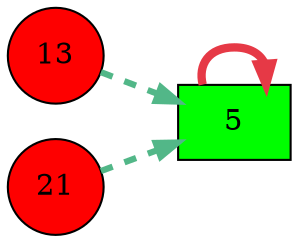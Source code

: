 digraph G{
rankdir=LR;
13 [style=filled, shape=circle, fillcolor="#fe0000", label="13"];
21 [style=filled, shape=circle, fillcolor="#fe0000", label="21"];
5 [style=filled, shape=box, fillcolor="#00fe00", label="5"];
5 -> 5 [color="#e63946",penwidth=4.00];
13 -> 5 [color="#52b788",style=dashed,penwidth=3.00];
21 -> 5 [color="#52b788",style=dashed,penwidth=3.00];
}